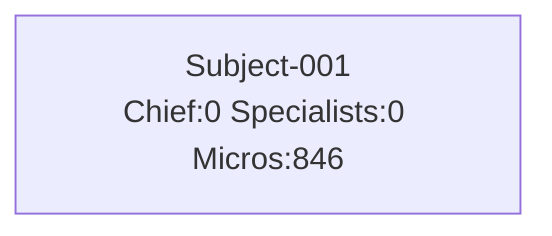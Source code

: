 %% Per-stack breakdown (v3)
flowchart TB
Subject_001["Subject-001\nChief:0 Specialists:0 Micros:846"]